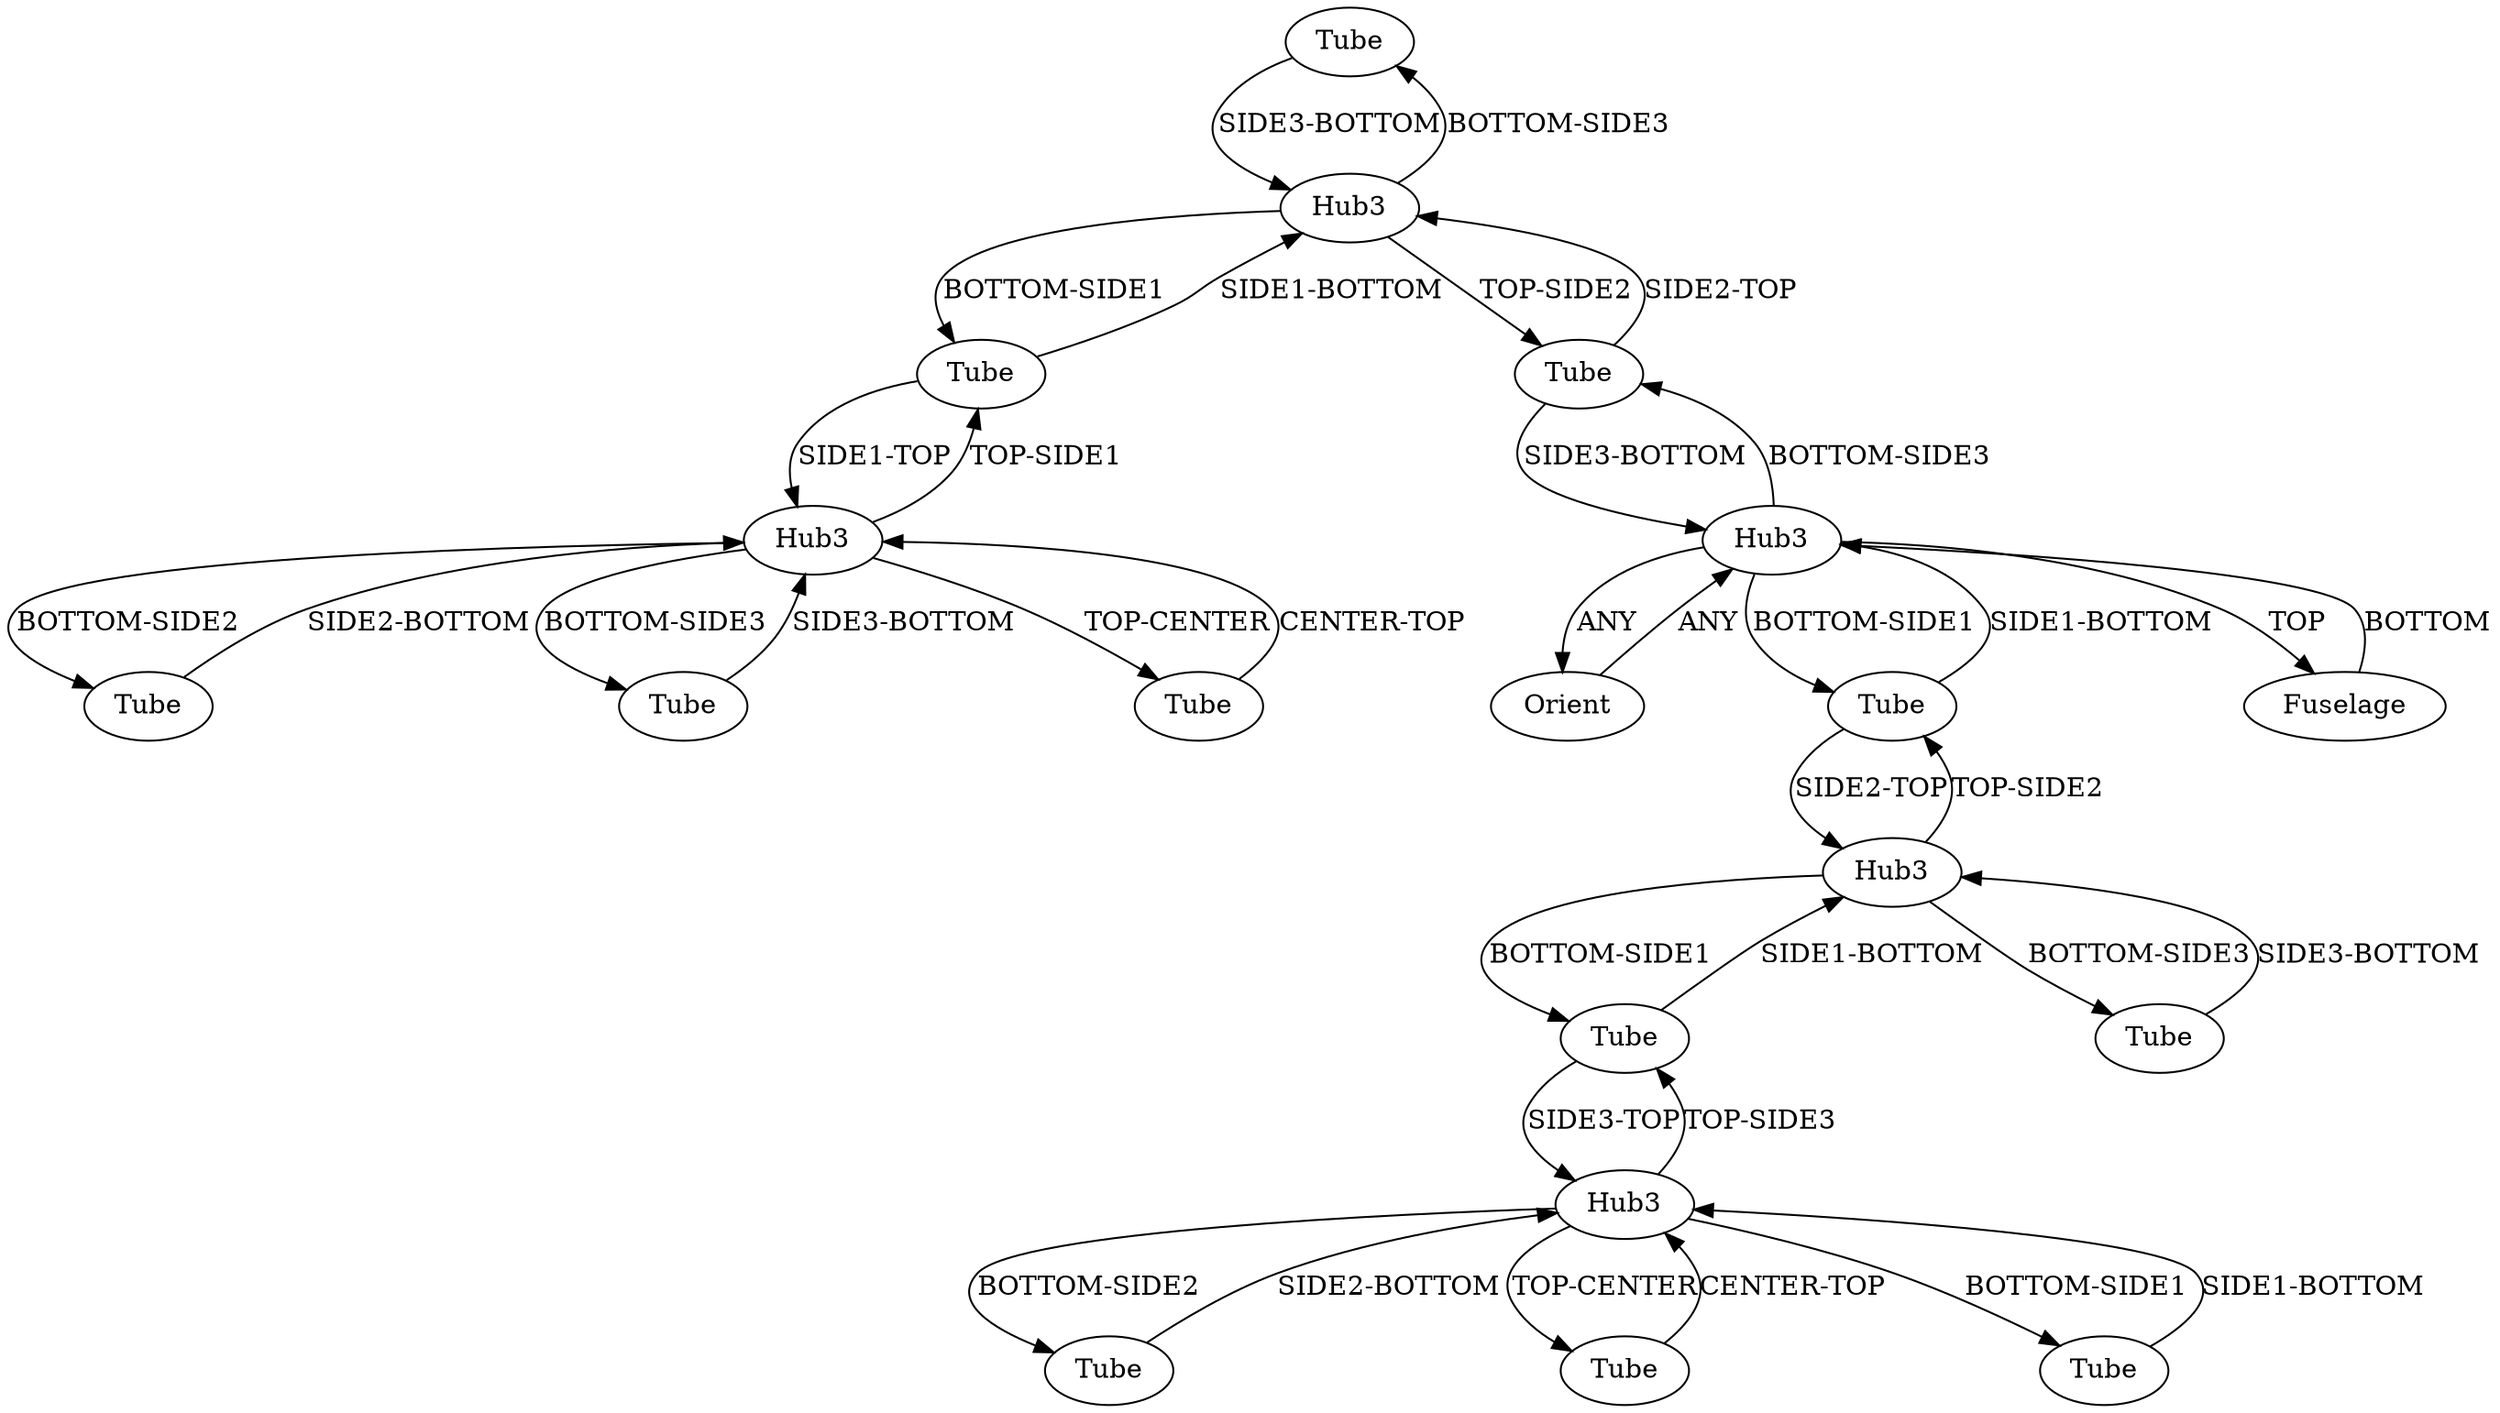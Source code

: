 /* Created by igraph 0.10.2 */
digraph {
  0 [
    instance=Tube_instance_1
    label=Tube
  ];
  1 [
    instance=Orient
    label=Orient
  ];
  2 [
    instance=Tube_instance_3
    label=Tube
  ];
  3 [
    instance=Tube_instance_4
    label=Tube
  ];
  4 [
    instance=Tube_instance_5
    label=Tube
  ];
  5 [
    instance=Hub3_instance_1
    label=Hub3
  ];
  6 [
    instance=Hub3_instance_2
    label=Hub3
  ];
  7 [
    instance=Tube_instance_7
    label=Tube
  ];
  8 [
    instance=Tube_instance_8
    label=Tube
  ];
  9 [
    instance=Tube_instance_9
    label=Tube
  ];
  10 [
    instance=Fuselage_instance_1
    label=Fuselage
  ];
  11 [
    instance=Hub3_instance_3
    label=Hub3
  ];
  12 [
    instance=Tube_instance_11
    label=Tube
  ];
  13 [
    instance=Tube_instance_12
    label=Tube
  ];
  14 [
    instance=Tube_instance_14
    label=Tube
  ];
  15 [
    instance=Hub3_instance_4
    label=Hub3
  ];
  16 [
    instance=Hub3_instance_5
    label=Hub3
  ];
  17 [
    instance=Tube_instance_15
    label=Tube
  ];
  18 [
    instance=Tube_instance_16
    label=Tube
  ];

  0 -> 6 [
    label="SIDE3-BOTTOM"
  ];
  1 -> 11 [
    label=ANY
  ];
  2 -> 5 [
    label="SIDE3-TOP"
  ];
  2 -> 15 [
    label="SIDE1-BOTTOM"
  ];
  3 -> 6 [
    label="SIDE1-BOTTOM"
  ];
  3 -> 16 [
    label="SIDE1-TOP"
  ];
  4 -> 16 [
    label="SIDE2-BOTTOM"
  ];
  5 -> 2 [
    label="TOP-SIDE3"
  ];
  5 -> 8 [
    label="BOTTOM-SIDE2"
  ];
  5 -> 9 [
    label="TOP-CENTER"
  ];
  5 -> 14 [
    label="BOTTOM-SIDE1"
  ];
  6 -> 0 [
    label="BOTTOM-SIDE3"
  ];
  6 -> 3 [
    label="BOTTOM-SIDE1"
  ];
  6 -> 12 [
    label="TOP-SIDE2"
  ];
  7 -> 11 [
    label="SIDE1-BOTTOM"
  ];
  7 -> 15 [
    label="SIDE2-TOP"
  ];
  8 -> 5 [
    label="SIDE2-BOTTOM"
  ];
  9 -> 5 [
    label="CENTER-TOP"
  ];
  10 -> 11 [
    label=BOTTOM
  ];
  11 -> 1 [
    label=ANY
  ];
  11 -> 7 [
    label="BOTTOM-SIDE1"
  ];
  11 -> 10 [
    label=TOP
  ];
  11 -> 12 [
    label="BOTTOM-SIDE3"
  ];
  12 -> 6 [
    label="SIDE2-TOP"
  ];
  12 -> 11 [
    label="SIDE3-BOTTOM"
  ];
  13 -> 16 [
    label="SIDE3-BOTTOM"
  ];
  14 -> 5 [
    label="SIDE1-BOTTOM"
  ];
  15 -> 2 [
    label="BOTTOM-SIDE1"
  ];
  15 -> 7 [
    label="TOP-SIDE2"
  ];
  15 -> 17 [
    label="BOTTOM-SIDE3"
  ];
  16 -> 3 [
    label="TOP-SIDE1"
  ];
  16 -> 4 [
    label="BOTTOM-SIDE2"
  ];
  16 -> 13 [
    label="BOTTOM-SIDE3"
  ];
  16 -> 18 [
    label="TOP-CENTER"
  ];
  17 -> 15 [
    label="SIDE3-BOTTOM"
  ];
  18 -> 16 [
    label="CENTER-TOP"
  ];
}
